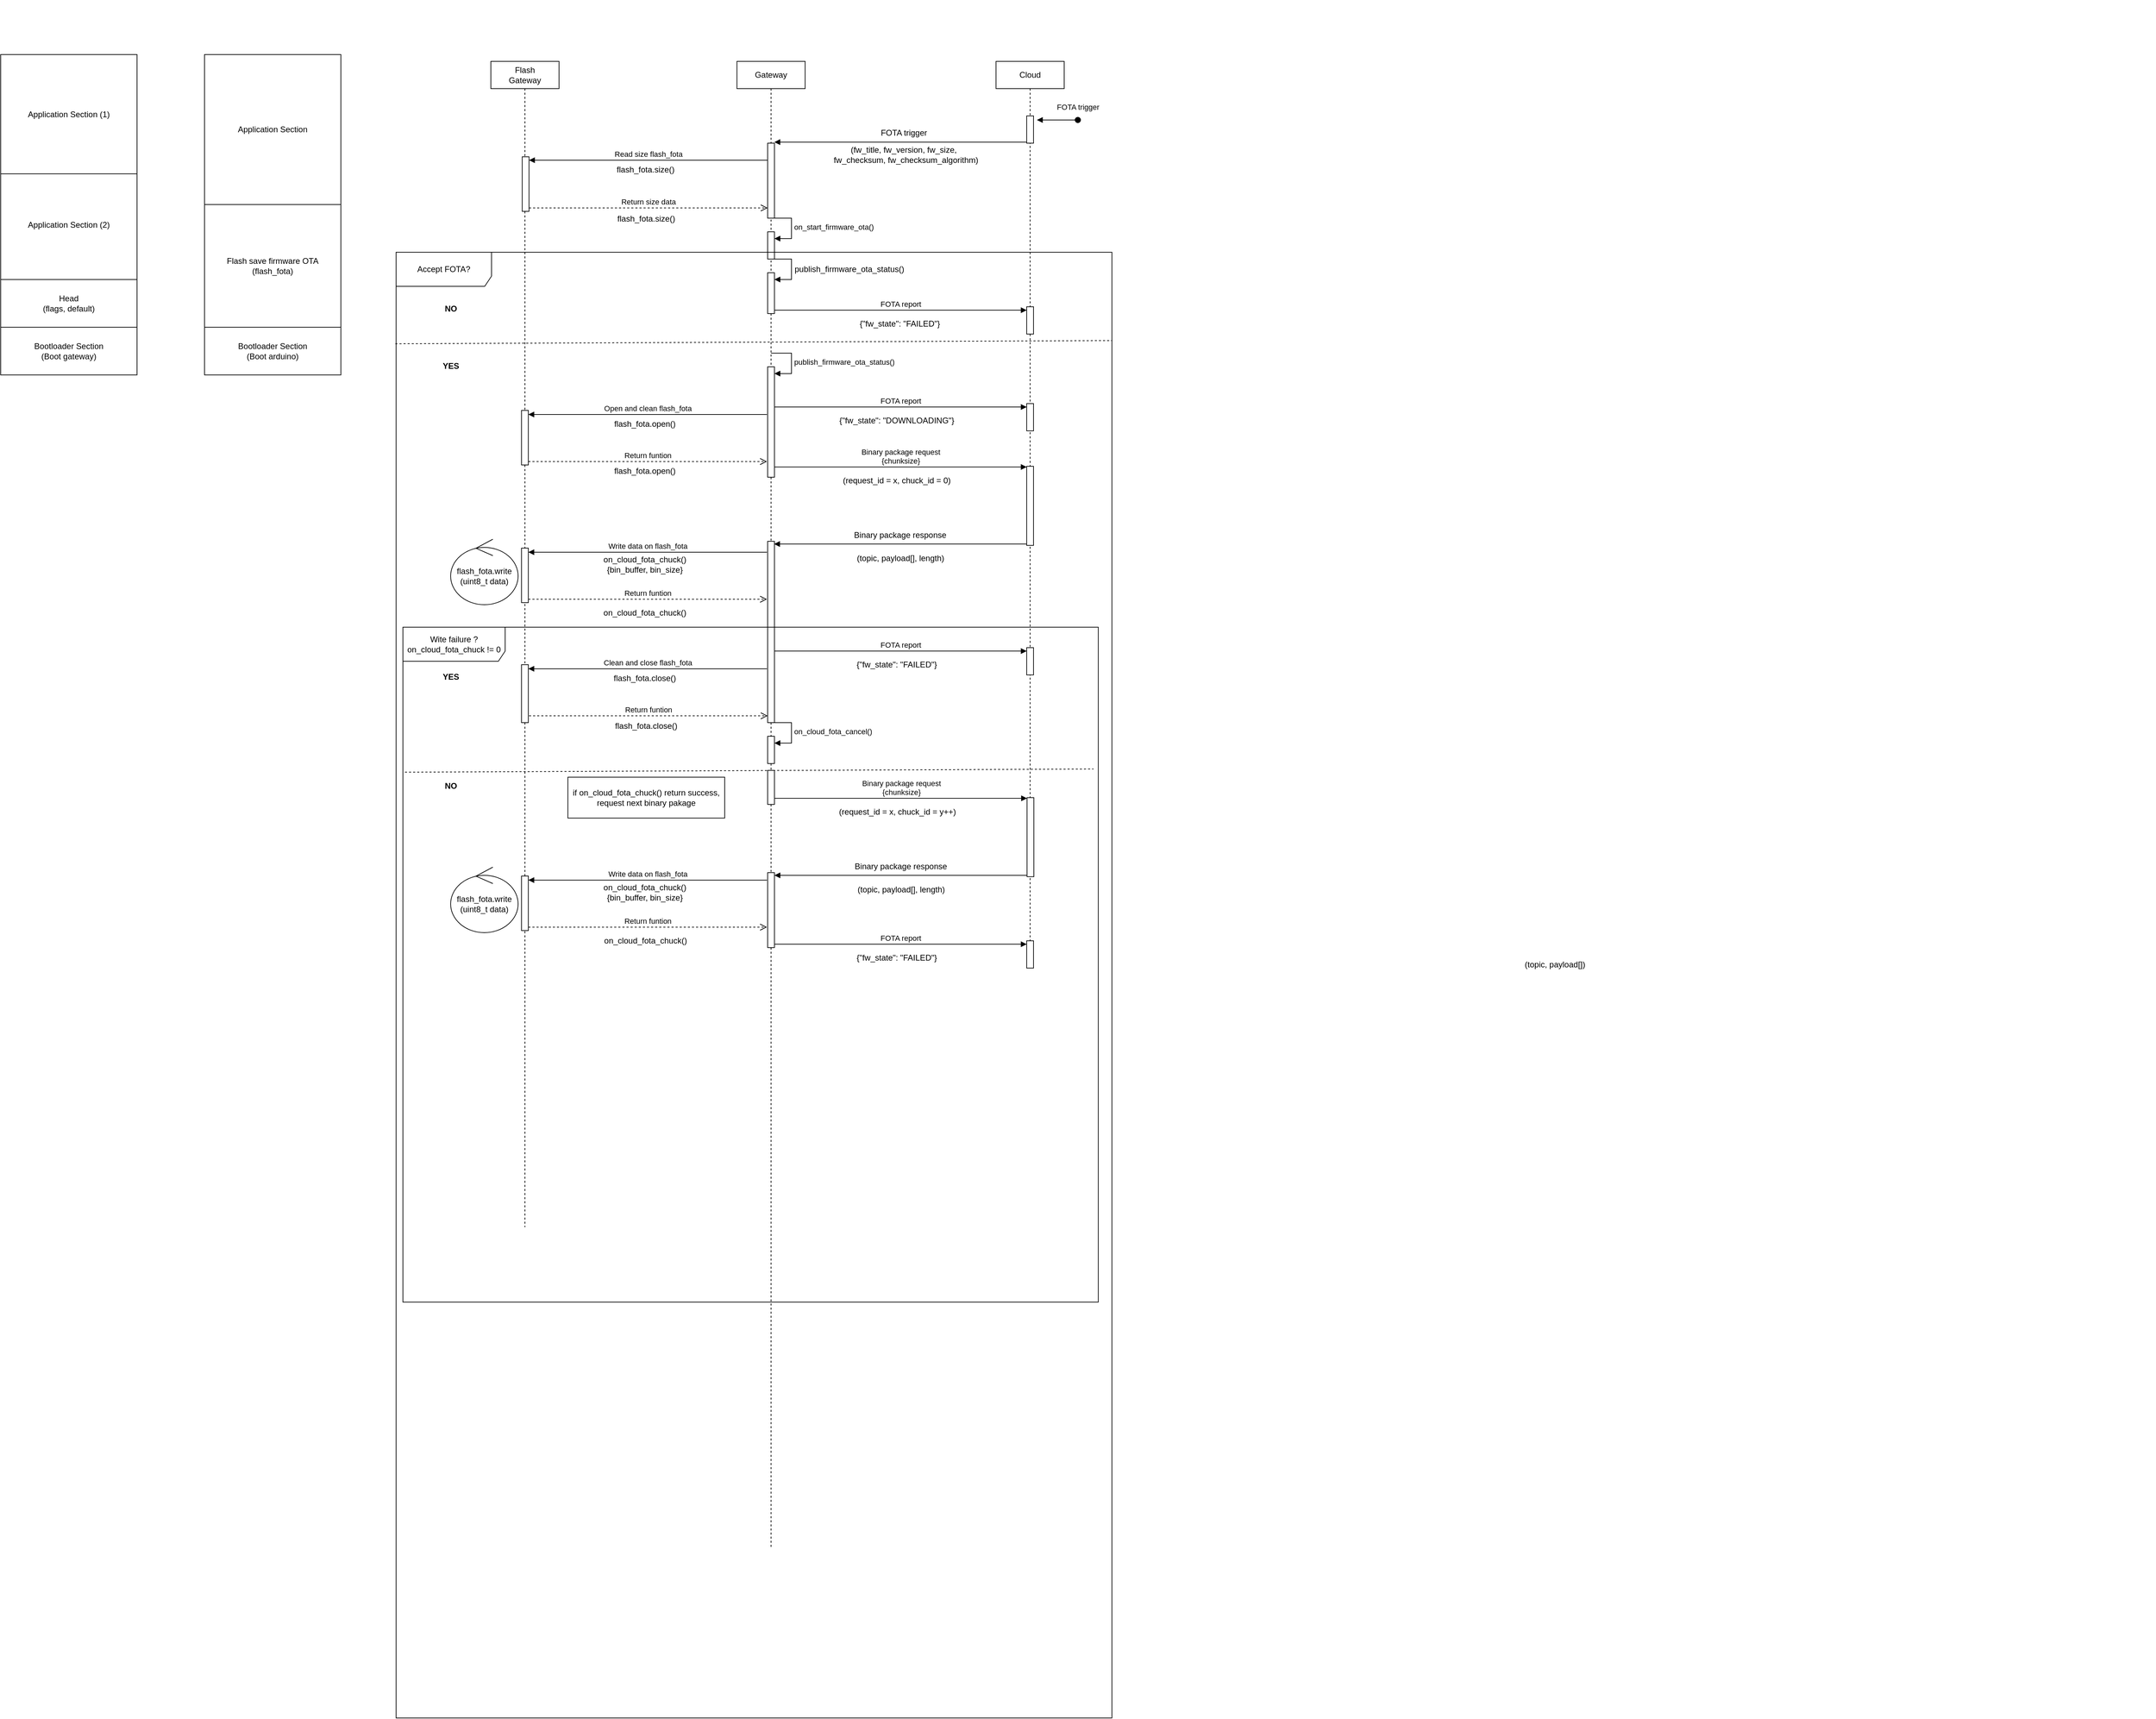 <mxfile version="22.1.20" type="github" pages="3">
  <diagram name="Trang-1" id="56AyVAC0W4KGTkij7woR">
    <mxGraphModel dx="3416" dy="1990" grid="1" gridSize="10" guides="1" tooltips="1" connect="1" arrows="1" fold="1" page="1" pageScale="1" pageWidth="827" pageHeight="1169" math="0" shadow="0">
      <root>
        <mxCell id="0" />
        <mxCell id="1" parent="0" />
        <mxCell id="Fb_U7boIacRhd0R1twYU-1" value="" style="shape=image;verticalLabelPosition=bottom;labelBackgroundColor=default;verticalAlign=top;aspect=fixed;imageAspect=0;image=https://www.electronicwings.com/storage/PlatformSection/TopicContent/368/description/uploading%20arduino%20program.png;" parent="1" vertex="1">
          <mxGeometry x="1060" y="-50" width="880.22" height="523" as="geometry" />
        </mxCell>
        <mxCell id="Fb_U7boIacRhd0R1twYU-4" value="Bootloader Section&lt;br&gt;(Boot arduino)" style="rounded=0;whiteSpace=wrap;html=1;" parent="1" vertex="1">
          <mxGeometry x="-921" y="430" width="200" height="70" as="geometry" />
        </mxCell>
        <mxCell id="Fb_U7boIacRhd0R1twYU-5" value="Flash save firmware OTA&lt;br&gt;(flash_fota)" style="rounded=0;whiteSpace=wrap;html=1;" parent="1" vertex="1">
          <mxGeometry x="-921" y="250" width="200" height="180" as="geometry" />
        </mxCell>
        <mxCell id="Fb_U7boIacRhd0R1twYU-6" value="Application Section" style="rounded=0;whiteSpace=wrap;html=1;" parent="1" vertex="1">
          <mxGeometry x="-921" y="30" width="200" height="220" as="geometry" />
        </mxCell>
        <mxCell id="Fb_U7boIacRhd0R1twYU-7" value="Cloud" style="shape=umlLifeline;perimeter=lifelinePerimeter;whiteSpace=wrap;html=1;container=1;dropTarget=0;collapsible=0;recursiveResize=0;outlineConnect=0;portConstraint=eastwest;newEdgeStyle={&quot;curved&quot;:0,&quot;rounded&quot;:0};" parent="1" vertex="1">
          <mxGeometry x="240" y="40" width="100" height="1330" as="geometry" />
        </mxCell>
        <mxCell id="Fb_U7boIacRhd0R1twYU-10" value="" style="html=1;points=[[0,0,0,0,5],[0,1,0,0,-5],[1,0,0,0,5],[1,1,0,0,-5]];perimeter=orthogonalPerimeter;outlineConnect=0;targetShapes=umlLifeline;portConstraint=eastwest;newEdgeStyle={&quot;curved&quot;:0,&quot;rounded&quot;:0};" parent="Fb_U7boIacRhd0R1twYU-7" vertex="1">
          <mxGeometry x="45" y="80" width="10" height="40" as="geometry" />
        </mxCell>
        <mxCell id="Fb_U7boIacRhd0R1twYU-38" value="FOTA report" style="html=1;verticalAlign=bottom;endArrow=block;curved=0;rounded=0;exitX=1;exitY=1;exitDx=0;exitDy=-5;exitPerimeter=0;entryX=0;entryY=0;entryDx=0;entryDy=5;entryPerimeter=0;" parent="Fb_U7boIacRhd0R1twYU-7" target="Fb_U7boIacRhd0R1twYU-39" edge="1">
          <mxGeometry width="80" relative="1" as="geometry">
            <mxPoint x="-325" y="507" as="sourcePoint" />
            <mxPoint x="-230" y="502" as="targetPoint" />
          </mxGeometry>
        </mxCell>
        <mxCell id="Fb_U7boIacRhd0R1twYU-39" value="" style="html=1;points=[[0,0,0,0,5],[0,1,0,0,-5],[1,0,0,0,5],[1,1,0,0,-5]];perimeter=orthogonalPerimeter;outlineConnect=0;targetShapes=umlLifeline;portConstraint=eastwest;newEdgeStyle={&quot;curved&quot;:0,&quot;rounded&quot;:0};" parent="Fb_U7boIacRhd0R1twYU-7" vertex="1">
          <mxGeometry x="45" y="502" width="10" height="40" as="geometry" />
        </mxCell>
        <mxCell id="Fb_U7boIacRhd0R1twYU-75" value="FOTA report" style="html=1;verticalAlign=bottom;endArrow=block;curved=0;rounded=0;exitX=1;exitY=1;exitDx=0;exitDy=-5;exitPerimeter=0;entryX=0;entryY=0;entryDx=0;entryDy=5;entryPerimeter=0;" parent="Fb_U7boIacRhd0R1twYU-7" target="Fb_U7boIacRhd0R1twYU-76" edge="1">
          <mxGeometry width="80" relative="1" as="geometry">
            <mxPoint x="-325" y="865" as="sourcePoint" />
            <mxPoint x="-230" y="860" as="targetPoint" />
          </mxGeometry>
        </mxCell>
        <mxCell id="Fb_U7boIacRhd0R1twYU-76" value="" style="html=1;points=[[0,0,0,0,5],[0,1,0,0,-5],[1,0,0,0,5],[1,1,0,0,-5]];perimeter=orthogonalPerimeter;outlineConnect=0;targetShapes=umlLifeline;portConstraint=eastwest;newEdgeStyle={&quot;curved&quot;:0,&quot;rounded&quot;:0};" parent="Fb_U7boIacRhd0R1twYU-7" vertex="1">
          <mxGeometry x="45" y="860" width="10" height="40" as="geometry" />
        </mxCell>
        <mxCell id="Fb_U7boIacRhd0R1twYU-77" value="{&quot;fw_state&quot;: &quot;FAILED&quot;}" style="text;html=1;strokeColor=none;fillColor=none;align=center;verticalAlign=middle;whiteSpace=wrap;rounded=0;" parent="Fb_U7boIacRhd0R1twYU-7" vertex="1">
          <mxGeometry x="-240" y="870" width="189" height="30" as="geometry" />
        </mxCell>
        <mxCell id="Fb_U7boIacRhd0R1twYU-8" value="Gateway" style="shape=umlLifeline;perimeter=lifelinePerimeter;whiteSpace=wrap;html=1;container=1;dropTarget=0;collapsible=0;recursiveResize=0;outlineConnect=0;portConstraint=eastwest;newEdgeStyle={&quot;curved&quot;:0,&quot;rounded&quot;:0};" parent="1" vertex="1">
          <mxGeometry x="-140" y="40" width="100" height="2180" as="geometry" />
        </mxCell>
        <mxCell id="Fb_U7boIacRhd0R1twYU-13" value="" style="html=1;points=[[0,0,0,0,5],[0,1,0,0,-5],[1,0,0,0,5],[1,1,0,0,-5]];perimeter=orthogonalPerimeter;outlineConnect=0;targetShapes=umlLifeline;portConstraint=eastwest;newEdgeStyle={&quot;curved&quot;:0,&quot;rounded&quot;:0};" parent="Fb_U7boIacRhd0R1twYU-8" vertex="1">
          <mxGeometry x="45" y="120" width="10" height="110" as="geometry" />
        </mxCell>
        <mxCell id="Fb_U7boIacRhd0R1twYU-22" value="" style="html=1;points=[[0,0,0,0,5],[0,1,0,0,-5],[1,0,0,0,5],[1,1,0,0,-5]];perimeter=orthogonalPerimeter;outlineConnect=0;targetShapes=umlLifeline;portConstraint=eastwest;newEdgeStyle={&quot;curved&quot;:0,&quot;rounded&quot;:0};" parent="Fb_U7boIacRhd0R1twYU-8" vertex="1">
          <mxGeometry x="45" y="250" width="10" height="40" as="geometry" />
        </mxCell>
        <mxCell id="Fb_U7boIacRhd0R1twYU-23" value="on_start_firmware_ota()" style="html=1;align=left;spacingLeft=2;endArrow=block;rounded=0;edgeStyle=orthogonalEdgeStyle;curved=0;rounded=0;" parent="Fb_U7boIacRhd0R1twYU-8" target="Fb_U7boIacRhd0R1twYU-22" edge="1">
          <mxGeometry relative="1" as="geometry">
            <mxPoint x="50" y="230" as="sourcePoint" />
            <Array as="points">
              <mxPoint x="80" y="260" />
            </Array>
          </mxGeometry>
        </mxCell>
        <mxCell id="Fb_U7boIacRhd0R1twYU-35" value="" style="html=1;points=[[0,0,0,0,5],[0,1,0,0,-5],[1,0,0,0,5],[1,1,0,0,-5]];perimeter=orthogonalPerimeter;outlineConnect=0;targetShapes=umlLifeline;portConstraint=eastwest;newEdgeStyle={&quot;curved&quot;:0,&quot;rounded&quot;:0};" parent="Fb_U7boIacRhd0R1twYU-8" vertex="1">
          <mxGeometry x="45" y="448" width="10" height="162" as="geometry" />
        </mxCell>
        <mxCell id="Fb_U7boIacRhd0R1twYU-36" value="publish_firmware_ota_status()" style="html=1;align=left;spacingLeft=2;endArrow=block;rounded=0;edgeStyle=orthogonalEdgeStyle;curved=0;rounded=0;" parent="Fb_U7boIacRhd0R1twYU-8" target="Fb_U7boIacRhd0R1twYU-35" edge="1">
          <mxGeometry relative="1" as="geometry">
            <mxPoint x="50" y="428" as="sourcePoint" />
            <Array as="points">
              <mxPoint x="80" y="458" />
            </Array>
          </mxGeometry>
        </mxCell>
        <mxCell id="Fb_U7boIacRhd0R1twYU-9" value="Flash&lt;br&gt;Gateway" style="shape=umlLifeline;perimeter=lifelinePerimeter;whiteSpace=wrap;html=1;container=1;dropTarget=0;collapsible=0;recursiveResize=0;outlineConnect=0;portConstraint=eastwest;newEdgeStyle={&quot;curved&quot;:0,&quot;rounded&quot;:0};" parent="1" vertex="1">
          <mxGeometry x="-501" y="40" width="100" height="1710" as="geometry" />
        </mxCell>
        <mxCell id="Fb_U7boIacRhd0R1twYU-15" value="" style="html=1;points=[[0,0,0,0,5],[0,1,0,0,-5],[1,0,0,0,5],[1,1,0,0,-5]];perimeter=orthogonalPerimeter;outlineConnect=0;targetShapes=umlLifeline;portConstraint=eastwest;newEdgeStyle={&quot;curved&quot;:0,&quot;rounded&quot;:0};" parent="Fb_U7boIacRhd0R1twYU-9" vertex="1">
          <mxGeometry x="46" y="140" width="10" height="80" as="geometry" />
        </mxCell>
        <mxCell id="Fb_U7boIacRhd0R1twYU-11" value="FOTA trigger" style="html=1;verticalAlign=bottom;startArrow=oval;startFill=1;endArrow=block;startSize=8;curved=0;rounded=0;" parent="1" edge="1">
          <mxGeometry x="-1" y="-10" width="60" relative="1" as="geometry">
            <mxPoint x="360" y="126" as="sourcePoint" />
            <mxPoint x="300" y="126" as="targetPoint" />
            <mxPoint as="offset" />
          </mxGeometry>
        </mxCell>
        <mxCell id="Fb_U7boIacRhd0R1twYU-12" value="" style="html=1;verticalAlign=bottom;labelBackgroundColor=none;endArrow=block;endFill=1;rounded=0;entryX=0.986;entryY=-0.014;entryDx=0;entryDy=0;entryPerimeter=0;" parent="1" source="Fb_U7boIacRhd0R1twYU-10" target="Fb_U7boIacRhd0R1twYU-13" edge="1">
          <mxGeometry width="160" relative="1" as="geometry">
            <mxPoint x="110" y="160" as="sourcePoint" />
            <mxPoint x="-50" y="160" as="targetPoint" />
          </mxGeometry>
        </mxCell>
        <mxCell id="Fb_U7boIacRhd0R1twYU-14" value="FOTA trigger" style="text;html=1;strokeColor=none;fillColor=none;align=center;verticalAlign=middle;whiteSpace=wrap;rounded=0;" parent="1" vertex="1">
          <mxGeometry x="50" y="130" width="110" height="30" as="geometry" />
        </mxCell>
        <mxCell id="Fb_U7boIacRhd0R1twYU-16" value="Read size flash_fota" style="html=1;verticalAlign=bottom;endArrow=block;curved=0;rounded=0;entryX=1;entryY=0;entryDx=0;entryDy=5;" parent="1" source="Fb_U7boIacRhd0R1twYU-13" target="Fb_U7boIacRhd0R1twYU-15" edge="1">
          <mxGeometry x="0.001" relative="1" as="geometry">
            <mxPoint x="-375" y="185" as="sourcePoint" />
            <mxPoint as="offset" />
          </mxGeometry>
        </mxCell>
        <mxCell id="Fb_U7boIacRhd0R1twYU-17" value="Return size data" style="html=1;verticalAlign=bottom;endArrow=open;dashed=1;endSize=8;curved=0;rounded=0;exitX=1;exitY=1;exitDx=0;exitDy=-5;" parent="1" source="Fb_U7boIacRhd0R1twYU-15" target="Fb_U7boIacRhd0R1twYU-13" edge="1">
          <mxGeometry relative="1" as="geometry">
            <mxPoint x="-375" y="255" as="targetPoint" />
          </mxGeometry>
        </mxCell>
        <mxCell id="Fb_U7boIacRhd0R1twYU-18" value="flash_fota.size()" style="text;html=1;strokeColor=none;fillColor=none;align=center;verticalAlign=middle;whiteSpace=wrap;rounded=0;" parent="1" vertex="1">
          <mxGeometry x="-369" y="184" width="190" height="30" as="geometry" />
        </mxCell>
        <mxCell id="Fb_U7boIacRhd0R1twYU-20" value="(fw_title,&amp;nbsp;fw_version,&amp;nbsp;fw_size,&amp;nbsp;&amp;nbsp;&lt;br&gt;fw_checksum,&amp;nbsp;fw_checksum_algorithm)" style="text;html=1;strokeColor=none;fillColor=none;align=center;verticalAlign=middle;whiteSpace=wrap;rounded=0;" parent="1" vertex="1">
          <mxGeometry x="-32" y="162" width="280" height="30" as="geometry" />
        </mxCell>
        <mxCell id="Fb_U7boIacRhd0R1twYU-24" value="Accept FOTA?" style="shape=umlFrame;whiteSpace=wrap;html=1;pointerEvents=0;width=140;height=50;" parent="1" vertex="1">
          <mxGeometry x="-640" y="320" width="1050" height="2150" as="geometry" />
        </mxCell>
        <mxCell id="Fb_U7boIacRhd0R1twYU-28" value="" style="html=1;points=[[0,0,0,0,5],[0,1,0,0,-5],[1,0,0,0,5],[1,1,0,0,-5]];perimeter=orthogonalPerimeter;outlineConnect=0;targetShapes=umlLifeline;portConstraint=eastwest;newEdgeStyle={&quot;curved&quot;:0,&quot;rounded&quot;:0};" parent="1" vertex="1">
          <mxGeometry x="-95" y="350" width="10" height="60" as="geometry" />
        </mxCell>
        <mxCell id="Fb_U7boIacRhd0R1twYU-29" value="&lt;div style=&quot;color: rgb(212, 212, 212); background-color: rgb(30, 30, 30); font-family: Consolas, &amp;quot;Courier New&amp;quot;, monospace; font-size: 14px; line-height: 19px;&quot;&gt;&lt;br&gt;&lt;/div&gt;" style="html=1;align=left;spacingLeft=2;endArrow=block;rounded=0;edgeStyle=orthogonalEdgeStyle;curved=0;rounded=0;" parent="1" target="Fb_U7boIacRhd0R1twYU-28" edge="1">
          <mxGeometry x="0.008" relative="1" as="geometry">
            <mxPoint x="-90" y="330" as="sourcePoint" />
            <Array as="points">
              <mxPoint x="-60" y="360" />
            </Array>
            <mxPoint as="offset" />
          </mxGeometry>
        </mxCell>
        <mxCell id="Fb_U7boIacRhd0R1twYU-30" value="NO" style="text;align=center;fontStyle=1;verticalAlign=middle;spacingLeft=3;spacingRight=3;strokeColor=none;rotatable=0;points=[[0,0.5],[1,0.5]];portConstraint=eastwest;html=1;" parent="1" vertex="1">
          <mxGeometry x="-600" y="390" width="80" height="26" as="geometry" />
        </mxCell>
        <mxCell id="Fb_U7boIacRhd0R1twYU-31" value="FOTA report" style="html=1;verticalAlign=bottom;endArrow=block;curved=0;rounded=0;exitX=1;exitY=1;exitDx=0;exitDy=-5;exitPerimeter=0;entryX=0;entryY=0;entryDx=0;entryDy=5;entryPerimeter=0;" parent="1" source="Fb_U7boIacRhd0R1twYU-28" target="Fb_U7boIacRhd0R1twYU-32" edge="1">
          <mxGeometry width="80" relative="1" as="geometry">
            <mxPoint x="-70" y="400" as="sourcePoint" />
            <mxPoint x="10" y="400" as="targetPoint" />
          </mxGeometry>
        </mxCell>
        <mxCell id="Fb_U7boIacRhd0R1twYU-32" value="" style="html=1;points=[[0,0,0,0,5],[0,1,0,0,-5],[1,0,0,0,5],[1,1,0,0,-5]];perimeter=orthogonalPerimeter;outlineConnect=0;targetShapes=umlLifeline;portConstraint=eastwest;newEdgeStyle={&quot;curved&quot;:0,&quot;rounded&quot;:0};" parent="1" vertex="1">
          <mxGeometry x="285" y="400" width="10" height="40" as="geometry" />
        </mxCell>
        <mxCell id="Fb_U7boIacRhd0R1twYU-33" value="{&quot;fw_state&quot;: &quot;FAILED&quot;}" style="text;html=1;strokeColor=none;fillColor=none;align=center;verticalAlign=middle;whiteSpace=wrap;rounded=0;" parent="1" vertex="1">
          <mxGeometry x="29" y="410" width="140" height="30" as="geometry" />
        </mxCell>
        <mxCell id="Fb_U7boIacRhd0R1twYU-34" value="YES" style="text;align=center;fontStyle=1;verticalAlign=middle;spacingLeft=3;spacingRight=3;strokeColor=none;rotatable=0;points=[[0,0.5],[1,0.5]];portConstraint=eastwest;html=1;" parent="1" vertex="1">
          <mxGeometry x="-600" y="474" width="80" height="26" as="geometry" />
        </mxCell>
        <mxCell id="Fb_U7boIacRhd0R1twYU-37" value="publish_firmware_ota_status()" style="text;html=1;strokeColor=none;fillColor=none;align=center;verticalAlign=middle;whiteSpace=wrap;rounded=0;" parent="1" vertex="1">
          <mxGeometry x="-60" y="330" width="170" height="30" as="geometry" />
        </mxCell>
        <mxCell id="Fb_U7boIacRhd0R1twYU-40" value="{&quot;fw_state&quot;: &quot;DOWNLOADING&quot;}" style="text;html=1;strokeColor=none;fillColor=none;align=center;verticalAlign=middle;whiteSpace=wrap;rounded=0;" parent="1" vertex="1">
          <mxGeometry y="552" width="189" height="30" as="geometry" />
        </mxCell>
        <mxCell id="Fb_U7boIacRhd0R1twYU-41" value="Binary package request&lt;br&gt;{chunksize}" style="html=1;verticalAlign=bottom;endArrow=block;curved=0;rounded=0;exitX=1;exitY=1;exitDx=0;exitDy=-5;exitPerimeter=0;entryX=0;entryY=0;entryDx=0;entryDy=5;entryPerimeter=0;" parent="1" edge="1">
          <mxGeometry width="80" relative="1" as="geometry">
            <mxPoint x="-85" y="635" as="sourcePoint" />
            <mxPoint x="285" y="635" as="targetPoint" />
          </mxGeometry>
        </mxCell>
        <mxCell id="Fb_U7boIacRhd0R1twYU-43" value="(request_id = x, chuck_id = 0)" style="text;html=1;strokeColor=none;fillColor=none;align=center;verticalAlign=middle;whiteSpace=wrap;rounded=0;" parent="1" vertex="1">
          <mxGeometry y="640" width="189" height="30" as="geometry" />
        </mxCell>
        <mxCell id="Fb_U7boIacRhd0R1twYU-44" value="" style="html=1;points=[[0,0,0,0,5],[0,1,0,0,-5],[1,0,0,0,5],[1,1,0,0,-5]];perimeter=orthogonalPerimeter;outlineConnect=0;targetShapes=umlLifeline;portConstraint=eastwest;newEdgeStyle={&quot;curved&quot;:0,&quot;rounded&quot;:0};" parent="1" vertex="1">
          <mxGeometry x="285" y="634" width="10" height="116" as="geometry" />
        </mxCell>
        <mxCell id="Fb_U7boIacRhd0R1twYU-45" value="" style="html=1;verticalAlign=bottom;labelBackgroundColor=none;endArrow=block;endFill=1;rounded=0;entryX=0.986;entryY=-0.014;entryDx=0;entryDy=0;entryPerimeter=0;" parent="1" edge="1">
          <mxGeometry width="160" relative="1" as="geometry">
            <mxPoint x="284.5" y="748" as="sourcePoint" />
            <mxPoint x="-85.5" y="748" as="targetPoint" />
          </mxGeometry>
        </mxCell>
        <mxCell id="Fb_U7boIacRhd0R1twYU-46" value="Binary package response" style="text;html=1;strokeColor=none;fillColor=none;align=center;verticalAlign=middle;whiteSpace=wrap;rounded=0;" parent="1" vertex="1">
          <mxGeometry x="12.25" y="720" width="174.5" height="30" as="geometry" />
        </mxCell>
        <mxCell id="Fb_U7boIacRhd0R1twYU-47" value="(topic, payload[])" style="text;html=1;strokeColor=none;fillColor=none;align=center;verticalAlign=middle;whiteSpace=wrap;rounded=0;" parent="1" vertex="1">
          <mxGeometry x="920" y="1350" width="280" height="30" as="geometry" />
        </mxCell>
        <mxCell id="Fb_U7boIacRhd0R1twYU-48" value="" style="html=1;points=[[0,0,0,0,5],[0,1,0,0,-5],[1,0,0,0,5],[1,1,0,0,-5]];perimeter=orthogonalPerimeter;outlineConnect=0;targetShapes=umlLifeline;portConstraint=eastwest;newEdgeStyle={&quot;curved&quot;:0,&quot;rounded&quot;:0};" parent="1" vertex="1">
          <mxGeometry x="-95" y="744" width="10" height="266" as="geometry" />
        </mxCell>
        <mxCell id="Fb_U7boIacRhd0R1twYU-49" value="(topic, payload[], length)" style="text;html=1;strokeColor=none;fillColor=none;align=center;verticalAlign=middle;whiteSpace=wrap;rounded=0;" parent="1" vertex="1">
          <mxGeometry x="-40" y="754" width="280" height="30" as="geometry" />
        </mxCell>
        <mxCell id="Fb_U7boIacRhd0R1twYU-50" value="" style="html=1;points=[[0,0,0,0,5],[0,1,0,0,-5],[1,0,0,0,5],[1,1,0,0,-5]];perimeter=orthogonalPerimeter;outlineConnect=0;targetShapes=umlLifeline;portConstraint=eastwest;newEdgeStyle={&quot;curved&quot;:0,&quot;rounded&quot;:0};" parent="1" vertex="1">
          <mxGeometry x="-456" y="754" width="10" height="80" as="geometry" />
        </mxCell>
        <mxCell id="Fb_U7boIacRhd0R1twYU-51" value="Write data on flash_fota" style="html=1;verticalAlign=bottom;endArrow=block;curved=0;rounded=0;entryX=1;entryY=0;entryDx=0;entryDy=5;" parent="1" edge="1">
          <mxGeometry x="0.001" relative="1" as="geometry">
            <mxPoint x="-96" y="760" as="sourcePoint" />
            <mxPoint as="offset" />
            <mxPoint x="-446" y="760" as="targetPoint" />
          </mxGeometry>
        </mxCell>
        <mxCell id="Fb_U7boIacRhd0R1twYU-52" value="Return funtion" style="html=1;verticalAlign=bottom;endArrow=open;dashed=1;endSize=8;curved=0;rounded=0;exitX=1;exitY=1;exitDx=0;exitDy=-5;" parent="1" source="Fb_U7boIacRhd0R1twYU-50" edge="1">
          <mxGeometry relative="1" as="geometry">
            <mxPoint x="-96" y="829" as="targetPoint" />
          </mxGeometry>
        </mxCell>
        <mxCell id="Fb_U7boIacRhd0R1twYU-53" value="on_cloud_fota_chuck()&lt;br&gt;{bin_buffer, bin_size}" style="text;html=1;strokeColor=none;fillColor=none;align=center;verticalAlign=middle;whiteSpace=wrap;rounded=0;" parent="1" vertex="1">
          <mxGeometry x="-370" y="763" width="190" height="30" as="geometry" />
        </mxCell>
        <mxCell id="Fb_U7boIacRhd0R1twYU-55" value="on_cloud_fota_chuck()" style="text;html=1;strokeColor=none;fillColor=none;align=center;verticalAlign=middle;whiteSpace=wrap;rounded=0;" parent="1" vertex="1">
          <mxGeometry x="-370" y="834" width="190" height="30" as="geometry" />
        </mxCell>
        <mxCell id="Fb_U7boIacRhd0R1twYU-56" value="" style="html=1;points=[[0,0,0,0,5],[0,1,0,0,-5],[1,0,0,0,5],[1,1,0,0,-5]];perimeter=orthogonalPerimeter;outlineConnect=0;targetShapes=umlLifeline;portConstraint=eastwest;newEdgeStyle={&quot;curved&quot;:0,&quot;rounded&quot;:0};" parent="1" vertex="1">
          <mxGeometry x="-456" y="552" width="10" height="80" as="geometry" />
        </mxCell>
        <mxCell id="Fb_U7boIacRhd0R1twYU-57" value="Open and clean flash_fota" style="html=1;verticalAlign=bottom;endArrow=block;curved=0;rounded=0;entryX=1;entryY=0;entryDx=0;entryDy=5;" parent="1" edge="1">
          <mxGeometry x="0.001" relative="1" as="geometry">
            <mxPoint x="-96" y="558" as="sourcePoint" />
            <mxPoint as="offset" />
            <mxPoint x="-446" y="558" as="targetPoint" />
          </mxGeometry>
        </mxCell>
        <mxCell id="Fb_U7boIacRhd0R1twYU-58" value="Return funtion" style="html=1;verticalAlign=bottom;endArrow=open;dashed=1;endSize=8;curved=0;rounded=0;exitX=1;exitY=1;exitDx=0;exitDy=-5;" parent="1" source="Fb_U7boIacRhd0R1twYU-56" edge="1">
          <mxGeometry relative="1" as="geometry">
            <mxPoint x="-96" y="627" as="targetPoint" />
          </mxGeometry>
        </mxCell>
        <mxCell id="Fb_U7boIacRhd0R1twYU-59" value="flash_fota.open()" style="text;html=1;strokeColor=none;fillColor=none;align=center;verticalAlign=middle;whiteSpace=wrap;rounded=0;" parent="1" vertex="1">
          <mxGeometry x="-370" y="557" width="190" height="30" as="geometry" />
        </mxCell>
        <mxCell id="Fb_U7boIacRhd0R1twYU-62" value="flash_fota.open()" style="text;html=1;strokeColor=none;fillColor=none;align=center;verticalAlign=middle;whiteSpace=wrap;rounded=0;" parent="1" vertex="1">
          <mxGeometry x="-370" y="626" width="190" height="30" as="geometry" />
        </mxCell>
        <mxCell id="Fb_U7boIacRhd0R1twYU-64" value="flash_fota.size()" style="text;html=1;strokeColor=none;fillColor=none;align=center;verticalAlign=middle;whiteSpace=wrap;rounded=0;" parent="1" vertex="1">
          <mxGeometry x="-368" y="256" width="190" height="30" as="geometry" />
        </mxCell>
        <mxCell id="Fb_U7boIacRhd0R1twYU-66" value="flash_fota.write&lt;br&gt;(uint8_t data)" style="ellipse;shape=umlControl;whiteSpace=wrap;html=1;" parent="1" vertex="1">
          <mxGeometry x="-560" y="741" width="99" height="96" as="geometry" />
        </mxCell>
        <mxCell id="Fb_U7boIacRhd0R1twYU-73" value="Wite failure ?&lt;br&gt;on_cloud_fota_chuck != 0" style="shape=umlFrame;whiteSpace=wrap;html=1;pointerEvents=0;width=150;height=50;" parent="1" vertex="1">
          <mxGeometry x="-630" y="870" width="1020" height="990" as="geometry" />
        </mxCell>
        <mxCell id="Fb_U7boIacRhd0R1twYU-74" value="YES" style="text;align=center;fontStyle=1;verticalAlign=middle;spacingLeft=3;spacingRight=3;strokeColor=none;rotatable=0;points=[[0,0.5],[1,0.5]];portConstraint=eastwest;html=1;" parent="1" vertex="1">
          <mxGeometry x="-600" y="930" width="80" height="26" as="geometry" />
        </mxCell>
        <mxCell id="Fb_U7boIacRhd0R1twYU-78" value="" style="html=1;points=[[0,0,0,0,5],[0,1,0,0,-5],[1,0,0,0,5],[1,1,0,0,-5]];perimeter=orthogonalPerimeter;outlineConnect=0;targetShapes=umlLifeline;portConstraint=eastwest;newEdgeStyle={&quot;curved&quot;:0,&quot;rounded&quot;:0};" parent="1" vertex="1">
          <mxGeometry x="-456" y="925" width="10" height="85" as="geometry" />
        </mxCell>
        <mxCell id="Fb_U7boIacRhd0R1twYU-79" value="Clean and close flash_fota" style="html=1;verticalAlign=bottom;endArrow=block;curved=0;rounded=0;entryX=1;entryY=0;entryDx=0;entryDy=5;" parent="1" edge="1">
          <mxGeometry x="0.003" relative="1" as="geometry">
            <mxPoint x="-96" y="931" as="sourcePoint" />
            <mxPoint as="offset" />
            <mxPoint x="-446" y="931" as="targetPoint" />
          </mxGeometry>
        </mxCell>
        <mxCell id="Fb_U7boIacRhd0R1twYU-81" value="flash_fota.close()" style="text;html=1;strokeColor=none;fillColor=none;align=center;verticalAlign=middle;whiteSpace=wrap;rounded=0;" parent="1" vertex="1">
          <mxGeometry x="-370" y="930" width="190" height="30" as="geometry" />
        </mxCell>
        <mxCell id="Fb_U7boIacRhd0R1twYU-83" value="Return funtion" style="html=1;verticalAlign=bottom;endArrow=open;dashed=1;endSize=8;curved=0;rounded=0;exitX=1;exitY=1;exitDx=0;exitDy=-5;" parent="1" edge="1">
          <mxGeometry relative="1" as="geometry">
            <mxPoint x="-95" y="1000" as="targetPoint" />
            <mxPoint x="-445" y="1000" as="sourcePoint" />
          </mxGeometry>
        </mxCell>
        <mxCell id="Fb_U7boIacRhd0R1twYU-85" value="flash_fota.close()" style="text;html=1;strokeColor=none;fillColor=none;align=center;verticalAlign=middle;whiteSpace=wrap;rounded=0;" parent="1" vertex="1">
          <mxGeometry x="-368" y="1000" width="190" height="30" as="geometry" />
        </mxCell>
        <mxCell id="Fb_U7boIacRhd0R1twYU-86" value="" style="html=1;points=[[0,0,0,0,5],[0,1,0,0,-5],[1,0,0,0,5],[1,1,0,0,-5]];perimeter=orthogonalPerimeter;outlineConnect=0;targetShapes=umlLifeline;portConstraint=eastwest;newEdgeStyle={&quot;curved&quot;:0,&quot;rounded&quot;:0};" parent="1" vertex="1">
          <mxGeometry x="-95" y="1030" width="10" height="40" as="geometry" />
        </mxCell>
        <mxCell id="Fb_U7boIacRhd0R1twYU-87" value="on_cloud_fota_cancel()" style="html=1;align=left;spacingLeft=2;endArrow=block;rounded=0;edgeStyle=orthogonalEdgeStyle;curved=0;rounded=0;" parent="1" target="Fb_U7boIacRhd0R1twYU-86" edge="1">
          <mxGeometry relative="1" as="geometry">
            <mxPoint x="-90" y="1010" as="sourcePoint" />
            <Array as="points">
              <mxPoint x="-60" y="1040" />
            </Array>
          </mxGeometry>
        </mxCell>
        <mxCell id="Fb_U7boIacRhd0R1twYU-88" value="" style="endArrow=none;dashed=1;html=1;rounded=0;exitX=-0.001;exitY=0.637;exitDx=0;exitDy=0;exitPerimeter=0;entryX=1;entryY=0.628;entryDx=0;entryDy=0;entryPerimeter=0;" parent="1" edge="1">
          <mxGeometry width="50" height="50" relative="1" as="geometry">
            <mxPoint x="-641.05" y="454.24" as="sourcePoint" />
            <mxPoint x="410" y="449.56" as="targetPoint" />
          </mxGeometry>
        </mxCell>
        <mxCell id="Fb_U7boIacRhd0R1twYU-89" value="" style="endArrow=none;dashed=1;html=1;rounded=0;exitX=-0.001;exitY=0.637;exitDx=0;exitDy=0;exitPerimeter=0;" parent="1" edge="1">
          <mxGeometry width="50" height="50" relative="1" as="geometry">
            <mxPoint x="-627.0" y="1082.68" as="sourcePoint" />
            <mxPoint x="383" y="1078" as="targetPoint" />
          </mxGeometry>
        </mxCell>
        <mxCell id="Fb_U7boIacRhd0R1twYU-90" value="NO" style="text;align=center;fontStyle=1;verticalAlign=middle;spacingLeft=3;spacingRight=3;strokeColor=none;rotatable=0;points=[[0,0.5],[1,0.5]];portConstraint=eastwest;html=1;" parent="1" vertex="1">
          <mxGeometry x="-600" y="1090" width="80" height="26" as="geometry" />
        </mxCell>
        <mxCell id="Fb_U7boIacRhd0R1twYU-91" value="if on_cloud_fota_chuck() return success, request next binary pakage" style="rounded=0;whiteSpace=wrap;html=1;" parent="1" vertex="1">
          <mxGeometry x="-388" y="1090" width="230" height="60" as="geometry" />
        </mxCell>
        <mxCell id="Fb_U7boIacRhd0R1twYU-93" value="Binary package request&lt;br&gt;{chunksize}" style="html=1;verticalAlign=bottom;endArrow=block;curved=0;rounded=0;exitX=1;exitY=1;exitDx=0;exitDy=-5;exitPerimeter=0;entryX=0;entryY=0;entryDx=0;entryDy=5;entryPerimeter=0;" parent="1" edge="1">
          <mxGeometry width="80" relative="1" as="geometry">
            <mxPoint x="-84.5" y="1121" as="sourcePoint" />
            <mxPoint x="285.5" y="1121" as="targetPoint" />
          </mxGeometry>
        </mxCell>
        <mxCell id="Fb_U7boIacRhd0R1twYU-94" value="(request_id = x, chuck_id = y++)" style="text;html=1;strokeColor=none;fillColor=none;align=center;verticalAlign=middle;whiteSpace=wrap;rounded=0;" parent="1" vertex="1">
          <mxGeometry x="0.5" y="1126" width="189" height="30" as="geometry" />
        </mxCell>
        <mxCell id="Fb_U7boIacRhd0R1twYU-95" value="" style="html=1;points=[[0,0,0,0,5],[0,1,0,0,-5],[1,0,0,0,5],[1,1,0,0,-5]];perimeter=orthogonalPerimeter;outlineConnect=0;targetShapes=umlLifeline;portConstraint=eastwest;newEdgeStyle={&quot;curved&quot;:0,&quot;rounded&quot;:0};" parent="1" vertex="1">
          <mxGeometry x="285.5" y="1120" width="10" height="116" as="geometry" />
        </mxCell>
        <mxCell id="Fb_U7boIacRhd0R1twYU-96" value="" style="html=1;verticalAlign=bottom;labelBackgroundColor=none;endArrow=block;endFill=1;rounded=0;entryX=0.986;entryY=-0.014;entryDx=0;entryDy=0;entryPerimeter=0;" parent="1" edge="1">
          <mxGeometry width="160" relative="1" as="geometry">
            <mxPoint x="285" y="1234" as="sourcePoint" />
            <mxPoint x="-85" y="1234" as="targetPoint" />
          </mxGeometry>
        </mxCell>
        <mxCell id="Fb_U7boIacRhd0R1twYU-97" value="Binary package response" style="text;html=1;strokeColor=none;fillColor=none;align=center;verticalAlign=middle;whiteSpace=wrap;rounded=0;" parent="1" vertex="1">
          <mxGeometry x="12.75" y="1206" width="174.5" height="30" as="geometry" />
        </mxCell>
        <mxCell id="Fb_U7boIacRhd0R1twYU-98" value="(topic, payload[], length)" style="text;html=1;strokeColor=none;fillColor=none;align=center;verticalAlign=middle;whiteSpace=wrap;rounded=0;" parent="1" vertex="1">
          <mxGeometry x="-39.5" y="1240" width="280" height="30" as="geometry" />
        </mxCell>
        <mxCell id="Fb_U7boIacRhd0R1twYU-99" value="" style="html=1;points=[[0,0,0,0,5],[0,1,0,0,-5],[1,0,0,0,5],[1,1,0,0,-5]];perimeter=orthogonalPerimeter;outlineConnect=0;targetShapes=umlLifeline;portConstraint=eastwest;newEdgeStyle={&quot;curved&quot;:0,&quot;rounded&quot;:0};" parent="1" vertex="1">
          <mxGeometry x="-95" y="1080" width="10" height="50" as="geometry" />
        </mxCell>
        <mxCell id="Fb_U7boIacRhd0R1twYU-100" value="" style="html=1;points=[[0,0,0,0,5],[0,1,0,0,-5],[1,0,0,0,5],[1,1,0,0,-5]];perimeter=orthogonalPerimeter;outlineConnect=0;targetShapes=umlLifeline;portConstraint=eastwest;newEdgeStyle={&quot;curved&quot;:0,&quot;rounded&quot;:0};" parent="1" vertex="1">
          <mxGeometry x="-95" y="1230" width="10" height="110" as="geometry" />
        </mxCell>
        <mxCell id="Fb_U7boIacRhd0R1twYU-122" value="" style="html=1;points=[[0,0,0,0,5],[0,1,0,0,-5],[1,0,0,0,5],[1,1,0,0,-5]];perimeter=orthogonalPerimeter;outlineConnect=0;targetShapes=umlLifeline;portConstraint=eastwest;newEdgeStyle={&quot;curved&quot;:0,&quot;rounded&quot;:0};" parent="1" vertex="1">
          <mxGeometry x="-456" y="1235" width="10" height="80" as="geometry" />
        </mxCell>
        <mxCell id="Fb_U7boIacRhd0R1twYU-123" value="Write data on flash_fota" style="html=1;verticalAlign=bottom;endArrow=block;curved=0;rounded=0;entryX=1;entryY=0;entryDx=0;entryDy=5;" parent="1" edge="1">
          <mxGeometry x="0.001" relative="1" as="geometry">
            <mxPoint x="-96" y="1241" as="sourcePoint" />
            <mxPoint as="offset" />
            <mxPoint x="-446" y="1241" as="targetPoint" />
          </mxGeometry>
        </mxCell>
        <mxCell id="Fb_U7boIacRhd0R1twYU-124" value="Return funtion" style="html=1;verticalAlign=bottom;endArrow=open;dashed=1;endSize=8;curved=0;rounded=0;exitX=1;exitY=1;exitDx=0;exitDy=-5;" parent="1" source="Fb_U7boIacRhd0R1twYU-122" edge="1">
          <mxGeometry relative="1" as="geometry">
            <mxPoint x="-96" y="1310" as="targetPoint" />
          </mxGeometry>
        </mxCell>
        <mxCell id="Fb_U7boIacRhd0R1twYU-125" value="on_cloud_fota_chuck()&lt;br&gt;{bin_buffer, bin_size}" style="text;html=1;strokeColor=none;fillColor=none;align=center;verticalAlign=middle;whiteSpace=wrap;rounded=0;" parent="1" vertex="1">
          <mxGeometry x="-370" y="1244" width="190" height="30" as="geometry" />
        </mxCell>
        <mxCell id="Fb_U7boIacRhd0R1twYU-126" value="flash_fota.write&lt;br&gt;(uint8_t data)" style="ellipse;shape=umlControl;whiteSpace=wrap;html=1;" parent="1" vertex="1">
          <mxGeometry x="-560" y="1222" width="99" height="96" as="geometry" />
        </mxCell>
        <mxCell id="Fb_U7boIacRhd0R1twYU-127" value="FOTA report" style="html=1;verticalAlign=bottom;endArrow=block;curved=0;rounded=0;exitX=1;exitY=1;exitDx=0;exitDy=-5;exitPerimeter=0;entryX=0;entryY=0;entryDx=0;entryDy=5;entryPerimeter=0;" parent="1" target="Fb_U7boIacRhd0R1twYU-128" edge="1">
          <mxGeometry width="80" relative="1" as="geometry">
            <mxPoint x="-85" y="1335" as="sourcePoint" />
            <mxPoint x="10" y="1330" as="targetPoint" />
          </mxGeometry>
        </mxCell>
        <mxCell id="Fb_U7boIacRhd0R1twYU-128" value="" style="html=1;points=[[0,0,0,0,5],[0,1,0,0,-5],[1,0,0,0,5],[1,1,0,0,-5]];perimeter=orthogonalPerimeter;outlineConnect=0;targetShapes=umlLifeline;portConstraint=eastwest;newEdgeStyle={&quot;curved&quot;:0,&quot;rounded&quot;:0};" parent="1" vertex="1">
          <mxGeometry x="285" y="1330" width="10" height="40" as="geometry" />
        </mxCell>
        <mxCell id="Fb_U7boIacRhd0R1twYU-129" value="{&quot;fw_state&quot;: &quot;FAILED&quot;}" style="text;html=1;strokeColor=none;fillColor=none;align=center;verticalAlign=middle;whiteSpace=wrap;rounded=0;" parent="1" vertex="1">
          <mxGeometry y="1340" width="189" height="30" as="geometry" />
        </mxCell>
        <mxCell id="Fb_U7boIacRhd0R1twYU-130" value="on_cloud_fota_chuck()" style="text;html=1;strokeColor=none;fillColor=none;align=center;verticalAlign=middle;whiteSpace=wrap;rounded=0;" parent="1" vertex="1">
          <mxGeometry x="-369" y="1315" width="190" height="30" as="geometry" />
        </mxCell>
        <mxCell id="cLAv5KbgRgiJt0q6zwwO-1" value="Bootloader Section&lt;br&gt;(Boot gateway)" style="rounded=0;whiteSpace=wrap;html=1;" vertex="1" parent="1">
          <mxGeometry x="-1220" y="430" width="200" height="70" as="geometry" />
        </mxCell>
        <mxCell id="cLAv5KbgRgiJt0q6zwwO-2" value="Application Section (2)" style="rounded=0;whiteSpace=wrap;html=1;" vertex="1" parent="1">
          <mxGeometry x="-1220" y="200" width="200" height="160" as="geometry" />
        </mxCell>
        <mxCell id="cLAv5KbgRgiJt0q6zwwO-3" value="Application Section (1)" style="rounded=0;whiteSpace=wrap;html=1;" vertex="1" parent="1">
          <mxGeometry x="-1220" y="30" width="200" height="175" as="geometry" />
        </mxCell>
        <mxCell id="cLAv5KbgRgiJt0q6zwwO-4" value="Head&lt;br&gt;(flags, default)" style="rounded=0;whiteSpace=wrap;html=1;" vertex="1" parent="1">
          <mxGeometry x="-1220" y="360" width="200" height="70" as="geometry" />
        </mxCell>
      </root>
    </mxGraphModel>
  </diagram>
  <diagram id="Ccbq84YSLEl8eB8J-nyC" name="Trang-2">
    <mxGraphModel dx="3654" dy="514" grid="1" gridSize="10" guides="1" tooltips="1" connect="1" arrows="1" fold="1" page="1" pageScale="1" pageWidth="827" pageHeight="1169" math="0" shadow="0">
      <root>
        <mxCell id="0" />
        <mxCell id="1" parent="0" />
        <mxCell id="aoKOoxGEZzBkZJbIK7n_-1" value="Bootloader" style="rounded=0;whiteSpace=wrap;html=1;fillColor=#d5e8d4;strokeColor=#82b366;" vertex="1" parent="1">
          <mxGeometry x="-2400" y="400" width="160" height="60" as="geometry" />
        </mxCell>
        <mxCell id="aoKOoxGEZzBkZJbIK7n_-3" value="Application&lt;br&gt;(Active)" style="rounded=0;whiteSpace=wrap;html=1;fillColor=#d5e8d4;strokeColor=#82b366;" vertex="1" parent="1">
          <mxGeometry x="-2400" y="160" width="160" height="120" as="geometry" />
        </mxCell>
        <mxCell id="aoKOoxGEZzBkZJbIK7n_-2" value="Flash save firmware OTA&lt;br&gt;(Null)" style="rounded=0;whiteSpace=wrap;html=1;" vertex="1" parent="1">
          <mxGeometry x="-2400" y="280" width="160" height="120" as="geometry" />
        </mxCell>
        <mxCell id="fPr1jBKIaPURteNMG8Ji-1" value="Step 0: Application is &lt;br&gt;active firmware" style="text;html=1;strokeColor=none;fillColor=none;align=center;verticalAlign=middle;whiteSpace=wrap;rounded=0;" vertex="1" parent="1">
          <mxGeometry x="-2400" y="460" width="160" height="70" as="geometry" />
        </mxCell>
        <mxCell id="fPr1jBKIaPURteNMG8Ji-11" value="Bootloader" style="rounded=0;whiteSpace=wrap;html=1;fillColor=#d5e8d4;strokeColor=#82b366;" vertex="1" parent="1">
          <mxGeometry x="-2160" y="400" width="160" height="60" as="geometry" />
        </mxCell>
        <mxCell id="fPr1jBKIaPURteNMG8Ji-12" value="Application&lt;br&gt;(Active)" style="rounded=0;whiteSpace=wrap;html=1;fillColor=#d5e8d4;strokeColor=#82b366;" vertex="1" parent="1">
          <mxGeometry x="-2160" y="160" width="160" height="120" as="geometry" />
        </mxCell>
        <mxCell id="fPr1jBKIaPURteNMG8Ji-13" value="Flash save firmware OTA&lt;br&gt;(dd)" style="rounded=0;whiteSpace=wrap;html=1;" vertex="1" parent="1">
          <mxGeometry x="-2160" y="280" width="160" height="120" as="geometry" />
        </mxCell>
        <mxCell id="fPr1jBKIaPURteNMG8Ji-14" value="Step 0: Application is &lt;br&gt;active firmware" style="text;html=1;strokeColor=none;fillColor=none;align=center;verticalAlign=middle;whiteSpace=wrap;rounded=0;" vertex="1" parent="1">
          <mxGeometry x="-2160" y="460" width="160" height="70" as="geometry" />
        </mxCell>
        <mxCell id="fPr1jBKIaPURteNMG8Ji-15" value="" style="shape=singleArrow;whiteSpace=wrap;html=1;arrowWidth=0.455;arrowSize=0.664;" vertex="1" parent="1">
          <mxGeometry x="-2230" y="310" width="60" height="60" as="geometry" />
        </mxCell>
      </root>
    </mxGraphModel>
  </diagram>
  <diagram id="-O_gQRktCzApBON6mqP7" name="Trang-3">
    <mxGraphModel dx="2654" dy="538" grid="1" gridSize="10" guides="1" tooltips="1" connect="1" arrows="1" fold="1" page="1" pageScale="1" pageWidth="827" pageHeight="1169" math="0" shadow="0">
      <root>
        <mxCell id="0" />
        <mxCell id="1" parent="0" />
        <mxCell id="M42BPiyd5MRr-ruPyYvl-7" value="" style="edgeStyle=orthogonalEdgeStyle;rounded=0;orthogonalLoop=1;jettySize=auto;html=1;exitX=1;exitY=0.75;exitDx=0;exitDy=0;entryX=1;entryY=0.25;entryDx=0;entryDy=0;curved=1;" edge="1" parent="1" source="M42BPiyd5MRr-ruPyYvl-1" target="M42BPiyd5MRr-ruPyYvl-4">
          <mxGeometry relative="1" as="geometry">
            <mxPoint x="-1250" y="65.0" as="targetPoint" />
            <Array as="points">
              <mxPoint x="-1370" y="83" />
              <mxPoint x="-1370" y="118" />
            </Array>
          </mxGeometry>
        </mxCell>
        <mxCell id="M42BPiyd5MRr-ruPyYvl-1" value="Bootloader Section&lt;br&gt;(Boot gateway)" style="rounded=0;whiteSpace=wrap;html=1;" vertex="1" parent="1">
          <mxGeometry x="-1630" y="30" width="200" height="70" as="geometry" />
        </mxCell>
        <mxCell id="M42BPiyd5MRr-ruPyYvl-2" value="Application Section (2)" style="rounded=0;whiteSpace=wrap;html=1;" vertex="1" parent="1">
          <mxGeometry x="-1630" y="340" width="200" height="160" as="geometry" />
        </mxCell>
        <mxCell id="M42BPiyd5MRr-ruPyYvl-3" value="Application Section (1)" style="rounded=0;whiteSpace=wrap;html=1;" vertex="1" parent="1">
          <mxGeometry x="-1630" y="170" width="200" height="175" as="geometry" />
        </mxCell>
        <mxCell id="M42BPiyd5MRr-ruPyYvl-4" value="Head&lt;br&gt;(flags, default)" style="rounded=0;whiteSpace=wrap;html=1;" vertex="1" parent="1">
          <mxGeometry x="-1630" y="100" width="200" height="70" as="geometry" />
        </mxCell>
        <mxCell id="M42BPiyd5MRr-ruPyYvl-5" value="&lt;b&gt;Power ON&lt;/b&gt;" style="html=1;verticalAlign=bottom;startArrow=oval;startFill=1;endArrow=block;startSize=8;curved=0;rounded=0;" edge="1" parent="1">
          <mxGeometry x="-1" y="-10" width="60" relative="1" as="geometry">
            <mxPoint x="-1370" y="36" as="sourcePoint" />
            <mxPoint x="-1430" y="36" as="targetPoint" />
            <mxPoint as="offset" />
          </mxGeometry>
        </mxCell>
        <mxCell id="M42BPiyd5MRr-ruPyYvl-8" value="" style="edgeStyle=orthogonalEdgeStyle;rounded=0;orthogonalLoop=1;jettySize=auto;html=1;exitX=1;exitY=0.75;exitDx=0;exitDy=0;entryX=1;entryY=0.25;entryDx=0;entryDy=0;curved=1;" edge="1" parent="1">
          <mxGeometry relative="1" as="geometry">
            <mxPoint x="-1430" y="150" as="sourcePoint" />
            <mxPoint x="-1430" y="186" as="targetPoint" />
            <Array as="points">
              <mxPoint x="-1370" y="151" />
              <mxPoint x="-1370" y="186" />
            </Array>
          </mxGeometry>
        </mxCell>
        <mxCell id="M42BPiyd5MRr-ruPyYvl-9" value="&lt;b&gt;Power ON&lt;/b&gt;" style="html=1;verticalAlign=bottom;startArrow=oval;startFill=1;endArrow=block;startSize=8;curved=0;rounded=0;" edge="1" parent="1">
          <mxGeometry x="-1" y="-10" width="60" relative="1" as="geometry">
            <mxPoint x="-1140" y="210" as="sourcePoint" />
            <mxPoint x="-1200" y="210" as="targetPoint" />
            <mxPoint as="offset" />
          </mxGeometry>
        </mxCell>
      </root>
    </mxGraphModel>
  </diagram>
</mxfile>
